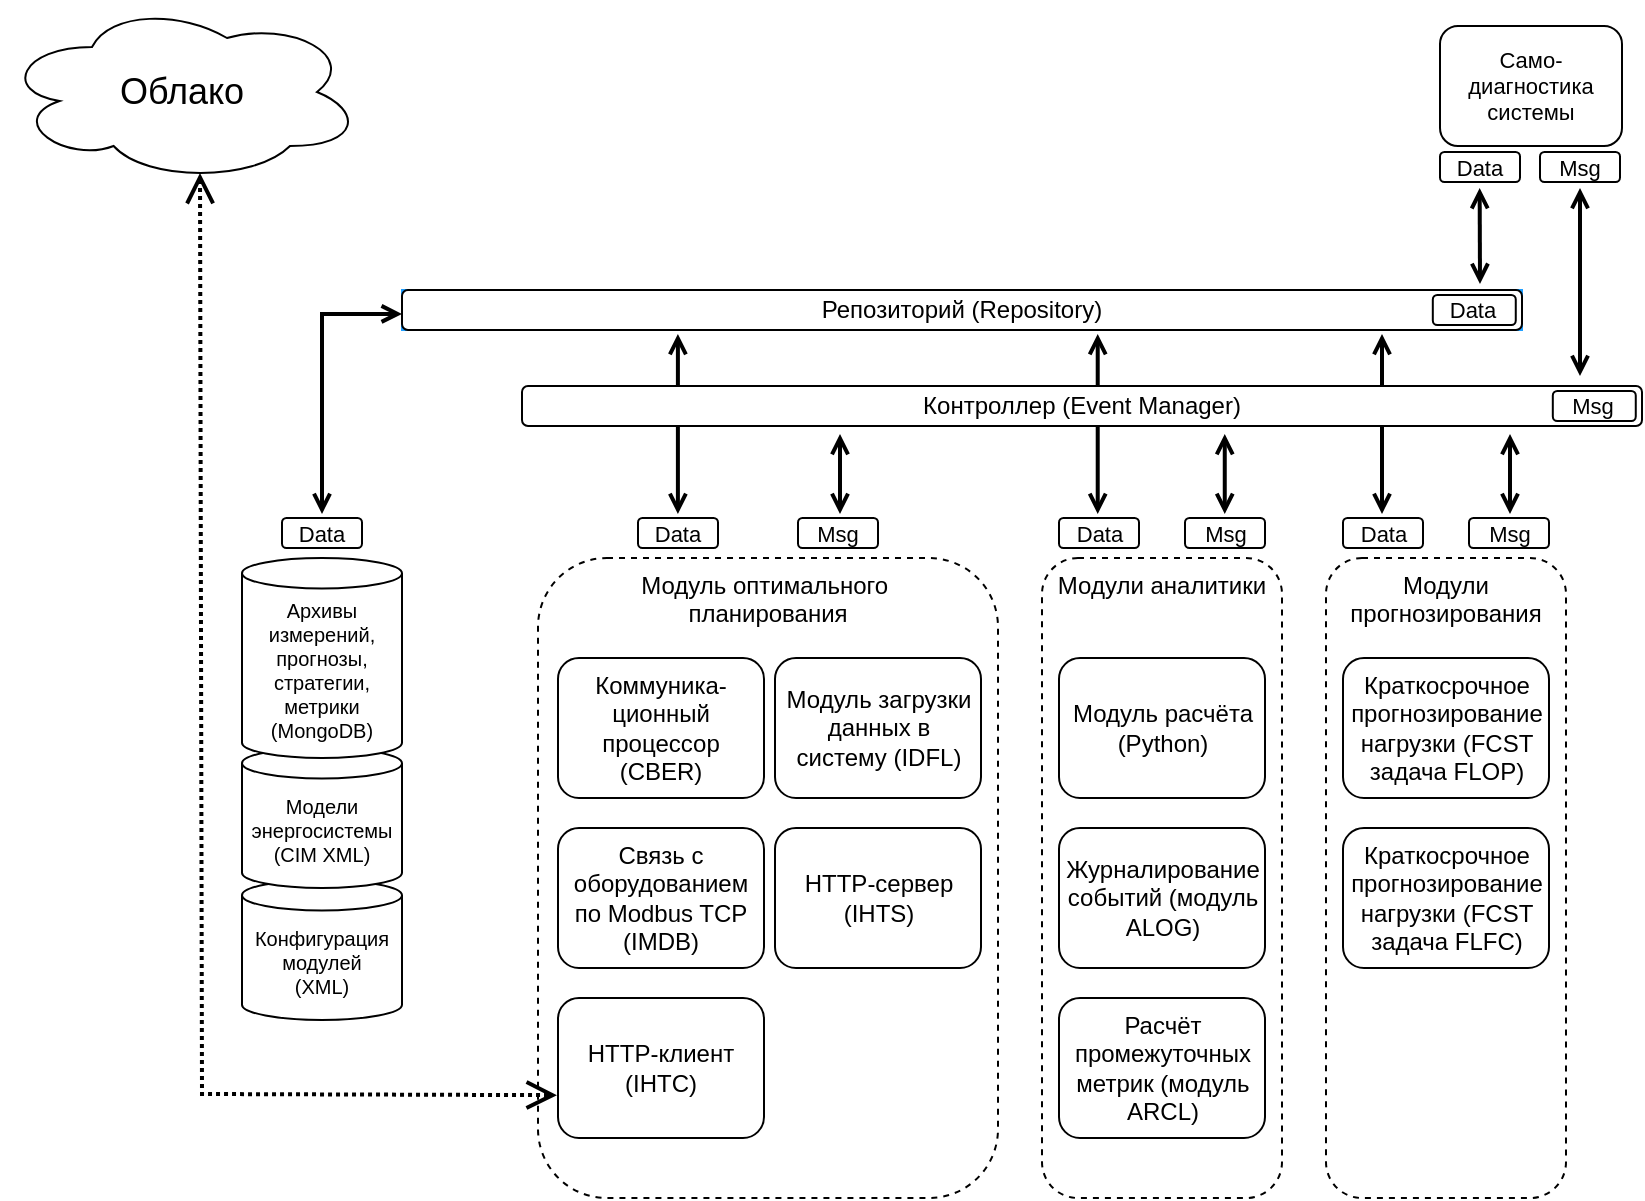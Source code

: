 <mxfile version="18.1.2" type="github">
  <diagram id="SlWCSXc2fECgTnz2ipEf" name="Page-1">
    <mxGraphModel dx="1422" dy="762" grid="1" gridSize="10" guides="1" tooltips="1" connect="1" arrows="1" fold="1" page="1" pageScale="1" pageWidth="827" pageHeight="1169" math="0" shadow="0">
      <root>
        <mxCell id="0" />
        <mxCell id="1" parent="0" />
        <mxCell id="I-nP9aZHoyBL9vZ6uBWT-55" value="" style="endArrow=open;startArrow=open;html=1;rounded=0;fontSize=18;startFill=0;endFill=0;strokeWidth=2;" edge="1" parent="1">
          <mxGeometry width="50" height="50" relative="1" as="geometry">
            <mxPoint x="789" y="231" as="sourcePoint" />
            <mxPoint x="789" y="137" as="targetPoint" />
          </mxGeometry>
        </mxCell>
        <mxCell id="I-nP9aZHoyBL9vZ6uBWT-48" value="" style="endArrow=open;startArrow=open;html=1;rounded=0;fontSize=18;startFill=0;endFill=0;strokeWidth=2;" edge="1" parent="1">
          <mxGeometry width="50" height="50" relative="1" as="geometry">
            <mxPoint x="337.95" y="300" as="sourcePoint" />
            <mxPoint x="337.95" y="210" as="targetPoint" />
          </mxGeometry>
        </mxCell>
        <mxCell id="I-nP9aZHoyBL9vZ6uBWT-50" value="" style="endArrow=open;startArrow=open;html=1;rounded=0;fontSize=18;startFill=0;endFill=0;strokeWidth=2;" edge="1" parent="1">
          <mxGeometry width="50" height="50" relative="1" as="geometry">
            <mxPoint x="547.86" y="300" as="sourcePoint" />
            <mxPoint x="547.86" y="210" as="targetPoint" />
          </mxGeometry>
        </mxCell>
        <mxCell id="I-nP9aZHoyBL9vZ6uBWT-52" value="" style="endArrow=open;startArrow=open;html=1;rounded=0;fontSize=18;startFill=0;endFill=0;strokeWidth=2;" edge="1" parent="1">
          <mxGeometry width="50" height="50" relative="1" as="geometry">
            <mxPoint x="690" y="300" as="sourcePoint" />
            <mxPoint x="690" y="210" as="targetPoint" />
          </mxGeometry>
        </mxCell>
        <mxCell id="I-nP9aZHoyBL9vZ6uBWT-29" value="Конфигурация модулей&lt;br&gt;(XML)" style="shape=cylinder3;whiteSpace=wrap;html=1;boundedLbl=1;backgroundOutline=1;size=7.621;fontSize=10;strokeColor=#000000;fontColor=#000000;" vertex="1" parent="1">
          <mxGeometry x="120" y="483" width="80" height="70" as="geometry" />
        </mxCell>
        <mxCell id="I-nP9aZHoyBL9vZ6uBWT-6" value="Само-&lt;br&gt;диагностика&lt;br&gt;системы" style="rounded=1;whiteSpace=wrap;html=1;fontSize=11;" vertex="1" parent="1">
          <mxGeometry x="719" y="56" width="91" height="60" as="geometry" />
        </mxCell>
        <mxCell id="I-nP9aZHoyBL9vZ6uBWT-7" value="&lt;font style=&quot;font-size: 11px;&quot;&gt;Data&lt;/font&gt;" style="rounded=1;whiteSpace=wrap;html=1;" vertex="1" parent="1">
          <mxGeometry x="719" y="119" width="40" height="15" as="geometry" />
        </mxCell>
        <mxCell id="I-nP9aZHoyBL9vZ6uBWT-8" value="&lt;font style=&quot;font-size: 11px;&quot;&gt;Msg&lt;/font&gt;" style="rounded=1;whiteSpace=wrap;html=1;" vertex="1" parent="1">
          <mxGeometry x="769" y="119" width="40" height="15" as="geometry" />
        </mxCell>
        <mxCell id="I-nP9aZHoyBL9vZ6uBWT-9" value="Облако" style="ellipse;shape=cloud;whiteSpace=wrap;html=1;fontSize=18;" vertex="1" parent="1">
          <mxGeometry y="44" width="180" height="90" as="geometry" />
        </mxCell>
        <mxCell id="I-nP9aZHoyBL9vZ6uBWT-10" value="&lt;font style=&quot;font-size: 11px;&quot;&gt;Data&lt;/font&gt;" style="rounded=1;whiteSpace=wrap;html=1;" vertex="1" parent="1">
          <mxGeometry x="670.5" y="302" width="40" height="15" as="geometry" />
        </mxCell>
        <mxCell id="I-nP9aZHoyBL9vZ6uBWT-11" value="&lt;font style=&quot;font-size: 11px;&quot;&gt;Msg&lt;/font&gt;" style="rounded=1;whiteSpace=wrap;html=1;" vertex="1" parent="1">
          <mxGeometry x="733.5" y="302" width="40" height="15" as="geometry" />
        </mxCell>
        <mxCell id="I-nP9aZHoyBL9vZ6uBWT-12" value="&lt;div style=&quot;&quot;&gt;&lt;span style=&quot;background-color: initial;&quot;&gt;&lt;font style=&quot;font-size: 12px;&quot;&gt;Модули прогнозирования&lt;/font&gt;&lt;/span&gt;&lt;br&gt;&lt;/div&gt;" style="rounded=1;whiteSpace=wrap;html=1;fontSize=11;align=center;verticalAlign=top;dashed=1;" vertex="1" parent="1">
          <mxGeometry x="662" y="322" width="120" height="320" as="geometry" />
        </mxCell>
        <mxCell id="I-nP9aZHoyBL9vZ6uBWT-13" value="Краткосрочное прогнозирование нагрузки (FCST задача FLOP)" style="rounded=1;whiteSpace=wrap;html=1;fontSize=12;" vertex="1" parent="1">
          <mxGeometry x="670.5" y="372" width="103" height="70" as="geometry" />
        </mxCell>
        <mxCell id="I-nP9aZHoyBL9vZ6uBWT-14" value="Краткосрочное прогнозирование нагрузки (FCST задача FLFC)" style="rounded=1;whiteSpace=wrap;html=1;fontSize=12;" vertex="1" parent="1">
          <mxGeometry x="670.5" y="457" width="103" height="70" as="geometry" />
        </mxCell>
        <mxCell id="I-nP9aZHoyBL9vZ6uBWT-15" value="&lt;font style=&quot;font-size: 11px;&quot;&gt;Data&lt;/font&gt;" style="rounded=1;whiteSpace=wrap;html=1;" vertex="1" parent="1">
          <mxGeometry x="528.5" y="302" width="40" height="15" as="geometry" />
        </mxCell>
        <mxCell id="I-nP9aZHoyBL9vZ6uBWT-16" value="&lt;font style=&quot;font-size: 11px;&quot;&gt;Msg&lt;/font&gt;" style="rounded=1;whiteSpace=wrap;html=1;" vertex="1" parent="1">
          <mxGeometry x="591.5" y="302" width="40" height="15" as="geometry" />
        </mxCell>
        <mxCell id="I-nP9aZHoyBL9vZ6uBWT-17" value="&lt;div style=&quot;&quot;&gt;&lt;span style=&quot;background-color: initial;&quot;&gt;&lt;font style=&quot;font-size: 12px;&quot;&gt;Модули аналитики&lt;/font&gt;&lt;/span&gt;&lt;br&gt;&lt;/div&gt;" style="rounded=1;whiteSpace=wrap;html=1;fontSize=11;align=center;verticalAlign=top;dashed=1;" vertex="1" parent="1">
          <mxGeometry x="520" y="322" width="120" height="320" as="geometry" />
        </mxCell>
        <mxCell id="I-nP9aZHoyBL9vZ6uBWT-18" value="Модуль расчёта (Python)" style="rounded=1;whiteSpace=wrap;html=1;fontSize=12;" vertex="1" parent="1">
          <mxGeometry x="528.5" y="372" width="103" height="70" as="geometry" />
        </mxCell>
        <mxCell id="I-nP9aZHoyBL9vZ6uBWT-19" value="Журналирование событий (модуль ALOG)" style="rounded=1;whiteSpace=wrap;html=1;fontSize=12;" vertex="1" parent="1">
          <mxGeometry x="528.5" y="457" width="103" height="70" as="geometry" />
        </mxCell>
        <mxCell id="I-nP9aZHoyBL9vZ6uBWT-20" value="Расчёт промежуточных метрик (модуль ARCL)" style="rounded=1;whiteSpace=wrap;html=1;fontSize=12;" vertex="1" parent="1">
          <mxGeometry x="528.5" y="542" width="103" height="70" as="geometry" />
        </mxCell>
        <mxCell id="I-nP9aZHoyBL9vZ6uBWT-21" value="&lt;font style=&quot;font-size: 11px;&quot;&gt;Data&lt;/font&gt;" style="rounded=1;whiteSpace=wrap;html=1;" vertex="1" parent="1">
          <mxGeometry x="318" y="302" width="40" height="15" as="geometry" />
        </mxCell>
        <mxCell id="I-nP9aZHoyBL9vZ6uBWT-22" value="&lt;font style=&quot;font-size: 11px;&quot;&gt;Msg&lt;/font&gt;" style="rounded=1;whiteSpace=wrap;html=1;" vertex="1" parent="1">
          <mxGeometry x="398" y="302" width="40" height="15" as="geometry" />
        </mxCell>
        <mxCell id="I-nP9aZHoyBL9vZ6uBWT-23" value="&lt;div style=&quot;font-size: 12px;&quot;&gt;&lt;font style=&quot;font-size: 12px;&quot;&gt;Модуль оптимального&amp;nbsp;&lt;/font&gt;&lt;/div&gt;&lt;div style=&quot;font-size: 12px;&quot;&gt;&lt;font style=&quot;font-size: 12px;&quot;&gt;планирования&lt;/font&gt;&lt;/div&gt;" style="rounded=1;whiteSpace=wrap;html=1;fontSize=12;align=center;verticalAlign=top;dashed=1;" vertex="1" parent="1">
          <mxGeometry x="268" y="322" width="230" height="320" as="geometry" />
        </mxCell>
        <mxCell id="I-nP9aZHoyBL9vZ6uBWT-24" value="HTTP-клиент&lt;br&gt;(IHTC)" style="rounded=1;whiteSpace=wrap;html=1;fontSize=12;" vertex="1" parent="1">
          <mxGeometry x="278" y="542" width="103" height="70" as="geometry" />
        </mxCell>
        <mxCell id="I-nP9aZHoyBL9vZ6uBWT-28" value="Модели энергосистемы&lt;br&gt;(CIM XML)" style="shape=cylinder3;whiteSpace=wrap;html=1;boundedLbl=1;backgroundOutline=1;size=7.621;fontSize=10;strokeColor=#000000;fontColor=#000000;" vertex="1" parent="1">
          <mxGeometry x="120" y="417" width="80" height="70" as="geometry" />
        </mxCell>
        <mxCell id="I-nP9aZHoyBL9vZ6uBWT-27" value="Архивы измерений, прогнозы, стратегии, метрики&lt;br&gt;(MongoDB)" style="shape=cylinder3;whiteSpace=wrap;html=1;boundedLbl=1;backgroundOutline=1;size=7.621;fontSize=10;strokeColor=#000000;fontColor=#000000;" vertex="1" parent="1">
          <mxGeometry x="120" y="322" width="80" height="100" as="geometry" />
        </mxCell>
        <mxCell id="I-nP9aZHoyBL9vZ6uBWT-30" value="HTTP-сервер (IHTS)" style="rounded=1;whiteSpace=wrap;html=1;fontSize=12;" vertex="1" parent="1">
          <mxGeometry x="386.5" y="457" width="103" height="70" as="geometry" />
        </mxCell>
        <mxCell id="I-nP9aZHoyBL9vZ6uBWT-31" value="Коммуника-ционный процессор&lt;br&gt;(CBER)" style="rounded=1;whiteSpace=wrap;html=1;fontSize=12;" vertex="1" parent="1">
          <mxGeometry x="278" y="372" width="103" height="70" as="geometry" />
        </mxCell>
        <mxCell id="I-nP9aZHoyBL9vZ6uBWT-33" value="Связь с оборудованием по Modbus TCP (IMDB)" style="rounded=1;whiteSpace=wrap;html=1;fontSize=12;" vertex="1" parent="1">
          <mxGeometry x="278" y="457" width="103" height="70" as="geometry" />
        </mxCell>
        <mxCell id="I-nP9aZHoyBL9vZ6uBWT-34" value="Модуль загрузки данных в &lt;br&gt;систему (IDFL)" style="rounded=1;whiteSpace=wrap;html=1;fontSize=12;" vertex="1" parent="1">
          <mxGeometry x="386.5" y="372" width="103" height="70" as="geometry" />
        </mxCell>
        <mxCell id="I-nP9aZHoyBL9vZ6uBWT-36" value="" style="group" vertex="1" connectable="0" parent="1">
          <mxGeometry x="260" y="236" width="560" height="20" as="geometry" />
        </mxCell>
        <mxCell id="I-nP9aZHoyBL9vZ6uBWT-4" value="Контроллер (Event Manager)" style="rounded=1;whiteSpace=wrap;html=1;" vertex="1" parent="I-nP9aZHoyBL9vZ6uBWT-36">
          <mxGeometry width="560.0" height="20" as="geometry" />
        </mxCell>
        <mxCell id="I-nP9aZHoyBL9vZ6uBWT-5" value="&lt;font style=&quot;font-size: 11px;&quot;&gt;Msg&lt;/font&gt;" style="rounded=1;whiteSpace=wrap;html=1;" vertex="1" parent="I-nP9aZHoyBL9vZ6uBWT-36">
          <mxGeometry x="515.407" y="2.5" width="41.481" height="15" as="geometry" />
        </mxCell>
        <mxCell id="I-nP9aZHoyBL9vZ6uBWT-37" value="" style="group;fillColor=#FFFFFF;strokeColor=#219FFF;" vertex="1" connectable="0" parent="1">
          <mxGeometry x="200" y="188" width="560" height="20" as="geometry" />
        </mxCell>
        <mxCell id="I-nP9aZHoyBL9vZ6uBWT-1" value="Репозиторий (Repository)" style="rounded=1;whiteSpace=wrap;html=1;" vertex="1" parent="I-nP9aZHoyBL9vZ6uBWT-37">
          <mxGeometry width="560" height="20" as="geometry" />
        </mxCell>
        <mxCell id="I-nP9aZHoyBL9vZ6uBWT-3" value="&lt;font style=&quot;font-size: 11px;&quot;&gt;Data&lt;/font&gt;" style="rounded=1;whiteSpace=wrap;html=1;" vertex="1" parent="I-nP9aZHoyBL9vZ6uBWT-37">
          <mxGeometry x="515.407" y="2.5" width="41.481" height="15" as="geometry" />
        </mxCell>
        <mxCell id="I-nP9aZHoyBL9vZ6uBWT-38" value="" style="endArrow=open;startArrow=open;html=1;rounded=0;fontSize=18;strokeWidth=2;startFill=0;endFill=0;" edge="1" parent="1">
          <mxGeometry width="50" height="50" relative="1" as="geometry">
            <mxPoint x="754" y="300" as="sourcePoint" />
            <mxPoint x="754" y="260" as="targetPoint" />
          </mxGeometry>
        </mxCell>
        <mxCell id="I-nP9aZHoyBL9vZ6uBWT-42" value="" style="endArrow=open;startArrow=open;html=1;rounded=0;fontSize=18;entryX=0;entryY=0.597;entryDx=0;entryDy=0;entryPerimeter=0;startFill=0;endFill=0;strokeWidth=2;fillColor=#dae8fc;strokeColor=#000000;fontColor=#000000;" edge="1" parent="1" target="I-nP9aZHoyBL9vZ6uBWT-1">
          <mxGeometry width="50" height="50" relative="1" as="geometry">
            <mxPoint x="160" y="300" as="sourcePoint" />
            <mxPoint x="190" y="200" as="targetPoint" />
            <Array as="points">
              <mxPoint x="160" y="200" />
            </Array>
          </mxGeometry>
        </mxCell>
        <mxCell id="I-nP9aZHoyBL9vZ6uBWT-47" value="&lt;font style=&quot;font-size: 11px;&quot;&gt;Data&lt;/font&gt;" style="rounded=1;whiteSpace=wrap;html=1;fillColor=#FFFFFF;strokeColor=#000000;fontColor=#000000;" vertex="1" parent="1">
          <mxGeometry x="140" y="302" width="40" height="15" as="geometry" />
        </mxCell>
        <mxCell id="I-nP9aZHoyBL9vZ6uBWT-49" value="" style="endArrow=open;startArrow=open;html=1;rounded=0;fontSize=18;startFill=0;endFill=0;strokeWidth=2;" edge="1" parent="1">
          <mxGeometry width="50" height="50" relative="1" as="geometry">
            <mxPoint x="419.0" y="300" as="sourcePoint" />
            <mxPoint x="419.0" y="260" as="targetPoint" />
          </mxGeometry>
        </mxCell>
        <mxCell id="I-nP9aZHoyBL9vZ6uBWT-51" value="" style="endArrow=open;startArrow=open;html=1;rounded=0;fontSize=18;startFill=0;endFill=0;strokeWidth=2;" edge="1" parent="1">
          <mxGeometry width="50" height="50" relative="1" as="geometry">
            <mxPoint x="611.38" y="300" as="sourcePoint" />
            <mxPoint x="611.38" y="260" as="targetPoint" />
          </mxGeometry>
        </mxCell>
        <mxCell id="I-nP9aZHoyBL9vZ6uBWT-54" value="" style="endArrow=open;startArrow=open;html=1;rounded=0;fontSize=18;startFill=0;endFill=0;strokeWidth=2;" edge="1" parent="1">
          <mxGeometry width="50" height="50" relative="1" as="geometry">
            <mxPoint x="739" y="185" as="sourcePoint" />
            <mxPoint x="738.83" y="137" as="targetPoint" />
          </mxGeometry>
        </mxCell>
        <mxCell id="I-nP9aZHoyBL9vZ6uBWT-59" value="" style="endArrow=open;startArrow=open;html=1;rounded=0;fontSize=18;fontColor=#000000;strokeColor=#000000;strokeWidth=2;entryX=0.55;entryY=0.95;entryDx=0;entryDy=0;entryPerimeter=0;exitX=-0.005;exitY=0.694;exitDx=0;exitDy=0;exitPerimeter=0;startFill=0;endFill=0;endSize=11;startSize=11;dashed=1;dashPattern=1 1;" edge="1" parent="1" source="I-nP9aZHoyBL9vZ6uBWT-24" target="I-nP9aZHoyBL9vZ6uBWT-9">
          <mxGeometry width="50" height="50" relative="1" as="geometry">
            <mxPoint x="180" y="330" as="sourcePoint" />
            <mxPoint x="230" y="280" as="targetPoint" />
            <Array as="points">
              <mxPoint x="100" y="590" />
            </Array>
          </mxGeometry>
        </mxCell>
      </root>
    </mxGraphModel>
  </diagram>
</mxfile>

